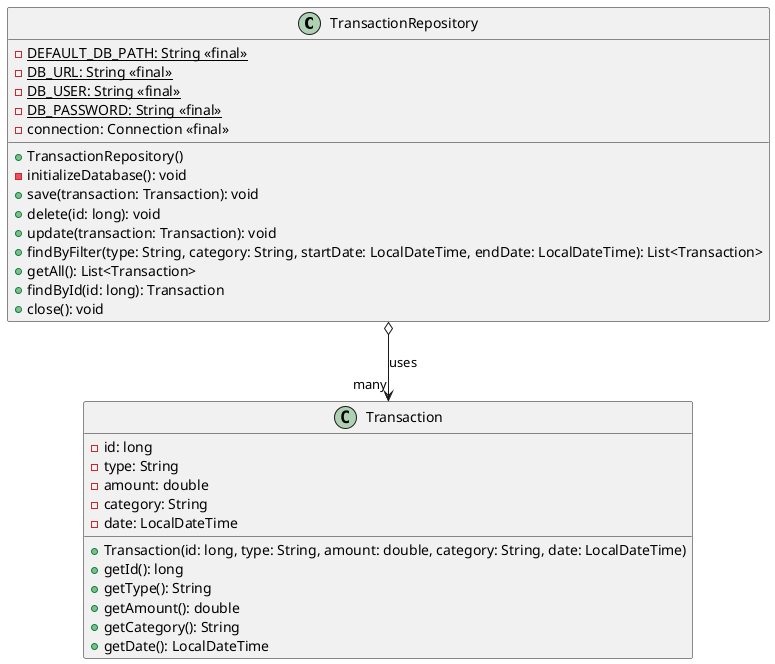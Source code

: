 @startuml

' Definim clasa TransactionRepository
class TransactionRepository {
  - {static} DEFAULT_DB_PATH: String <<final>>
  - {static} DB_URL: String <<final>>
  - {static} DB_USER: String <<final>>
  - {static} DB_PASSWORD: String <<final>>
  - connection: Connection <<final>>
  + TransactionRepository()
  - initializeDatabase(): void
  + save(transaction: Transaction): void
  + delete(id: long): void
  + update(transaction: Transaction): void
  + findByFilter(type: String, category: String, startDate: LocalDateTime, endDate: LocalDateTime): List<Transaction>
  + getAll(): List<Transaction>
  + findById(id: long): Transaction
  + close(): void
}

' Definim clasa Transaction (bazată pe utilizarea din TransactionRepository)
class Transaction {
  - id: long
  - type: String
  - amount: double
  - category: String
  - date: LocalDateTime
  + Transaction(id: long, type: String, amount: double, category: String, date: LocalDateTime)
  + getId(): long
  + getType(): String
  + getAmount(): double
  + getCategory(): String
  + getDate(): LocalDateTime
}

' Definim relația dintre TransactionRepository și Transaction
' TransactionRepository folosește mai multe instanțe de Transaction (asociere)
TransactionRepository o--> "many" Transaction : uses

@enduml